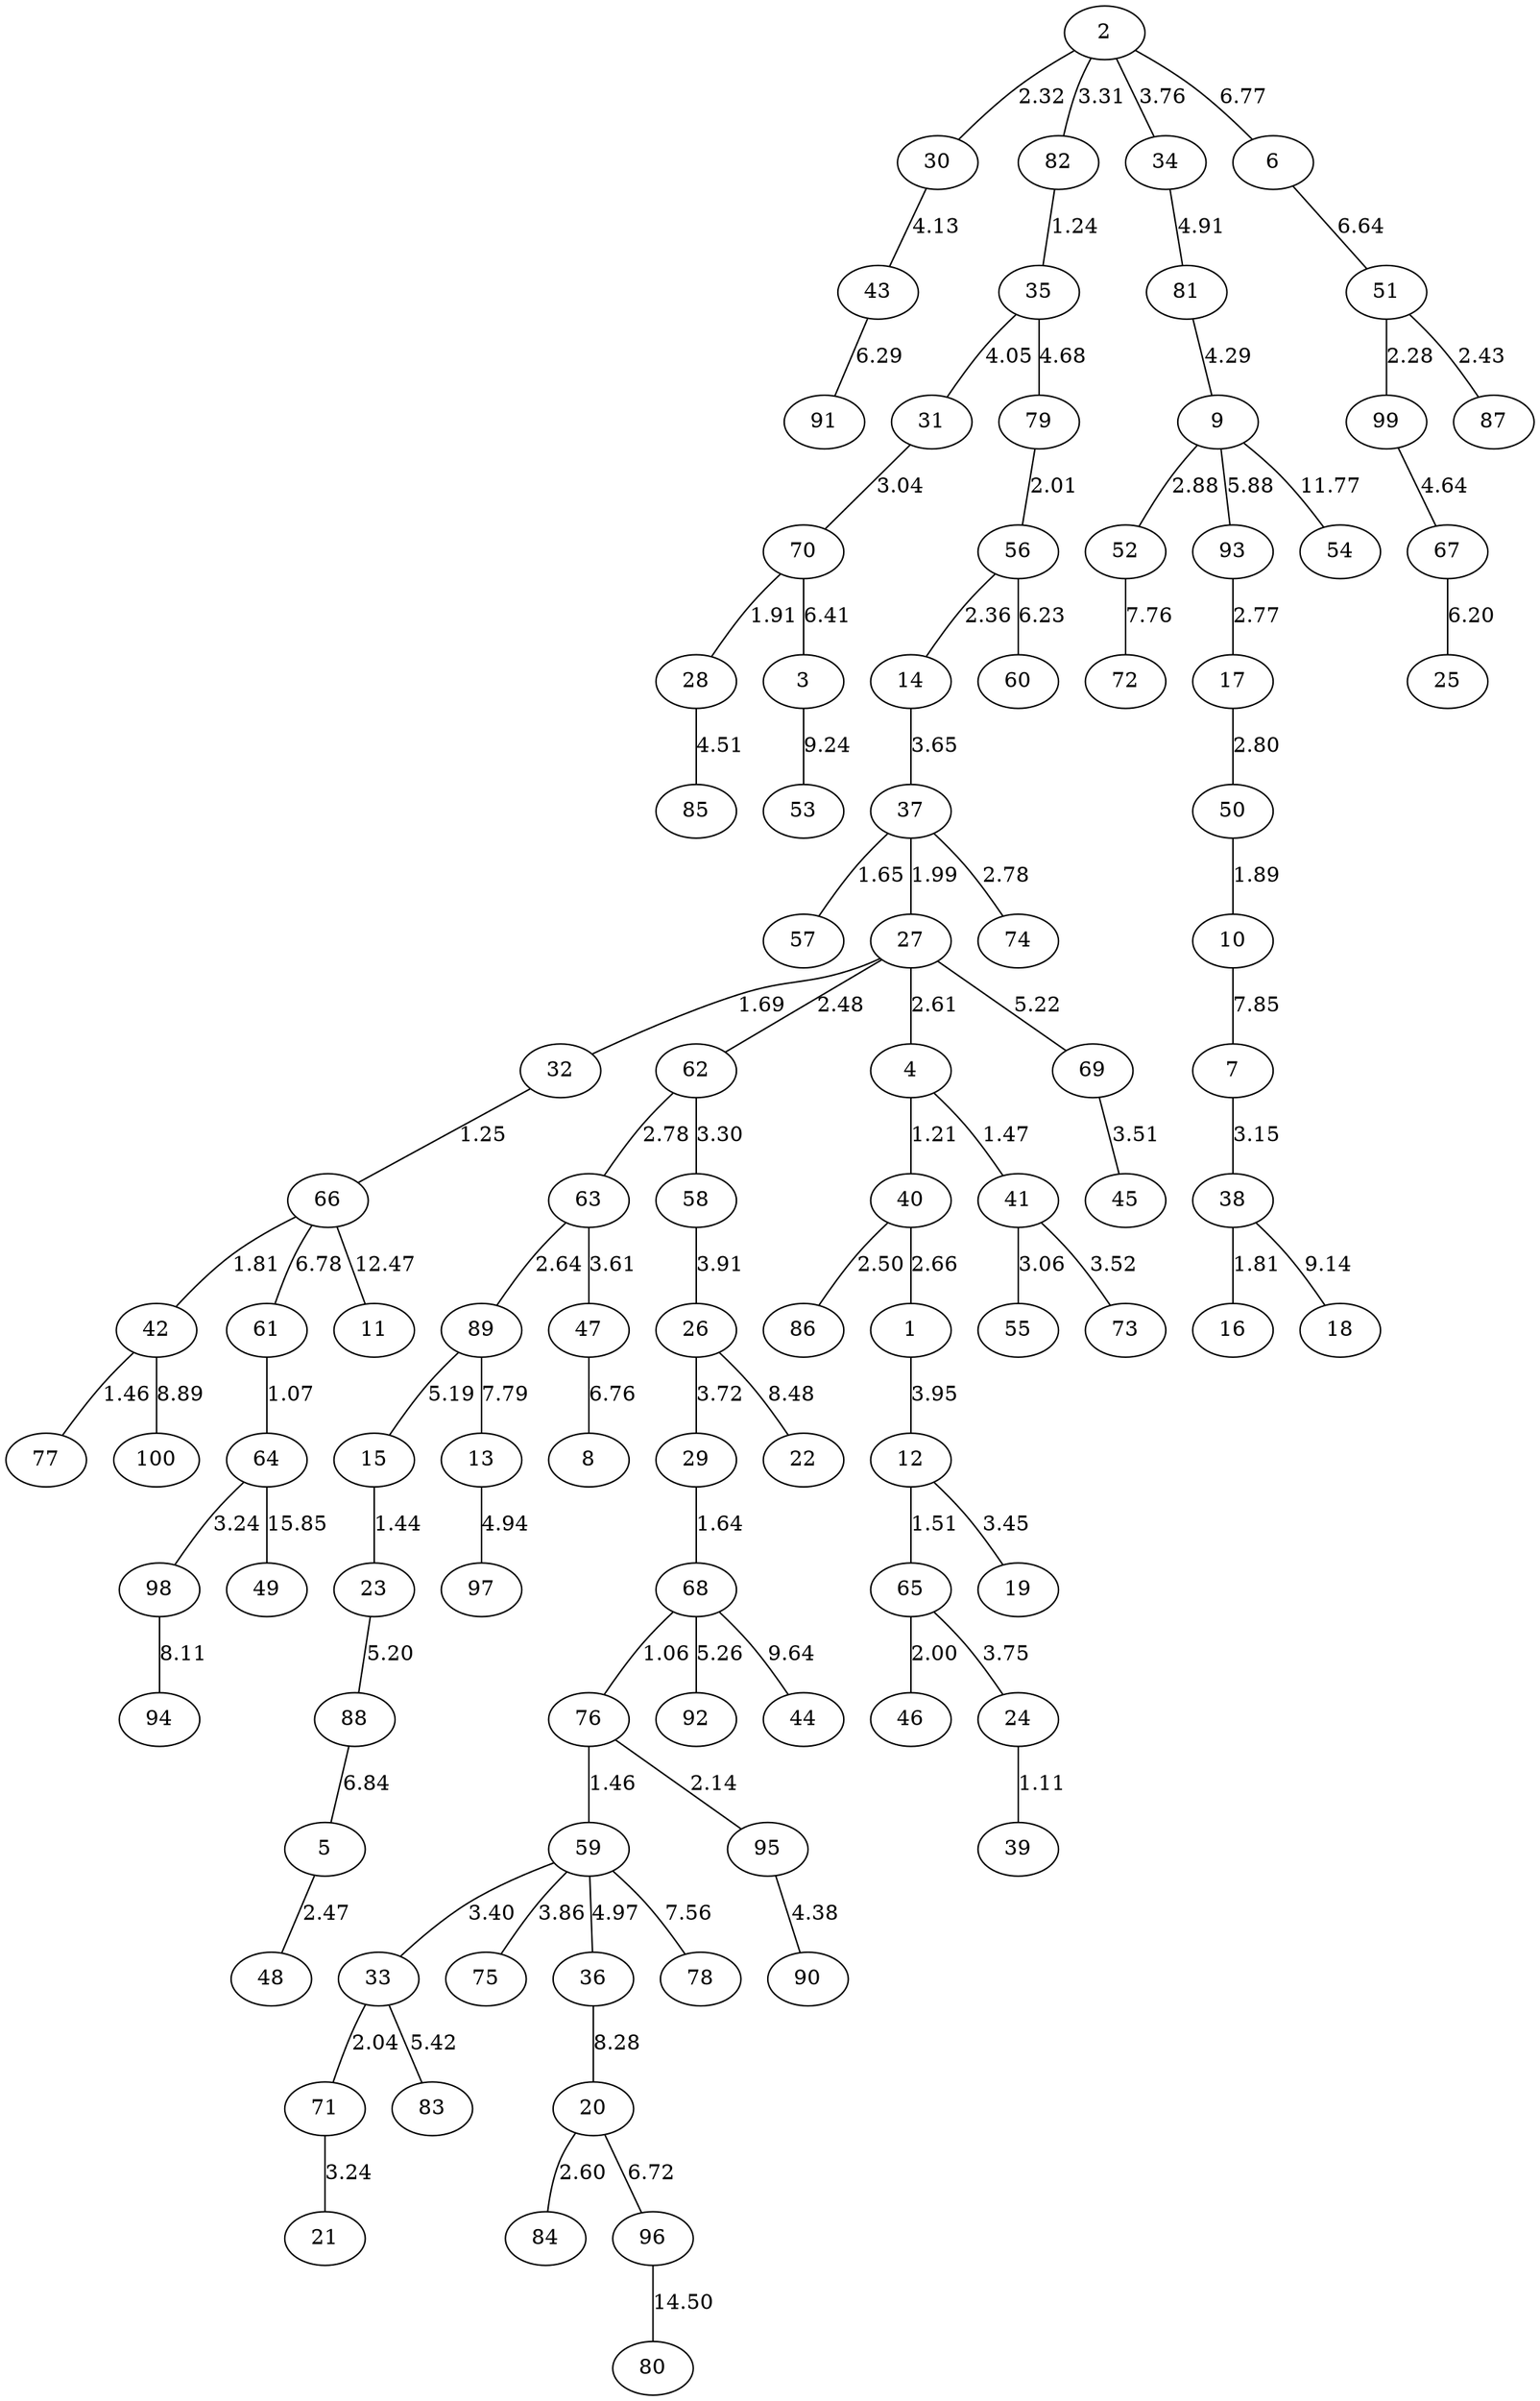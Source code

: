 graph {
2--30[label=2.32]
2--82[label=3.31]
82--35[label=1.24]
2--34[label=3.76]
35--31[label=4.05]
31--70[label=3.04]
70--28[label=1.91]
30--43[label=4.13]
28--85[label=4.51]
35--79[label=4.68]
79--56[label=2.01]
56--14[label=2.36]
14--37[label=3.65]
37--57[label=1.65]
37--27[label=1.99]
27--32[label=1.69]
32--66[label=1.25]
66--42[label=1.81]
42--77[label=1.46]
27--62[label=2.48]
27--4[label=2.61]
4--40[label=1.21]
4--41[label=1.47]
40--86[label=2.50]
40--1[label=2.66]
62--63[label=2.78]
63--89[label=2.64]
37--74[label=2.78]
41--55[label=3.06]
62--58[label=3.30]
41--73[label=3.52]
63--47[label=3.61]
58--26[label=3.91]
26--29[label=3.72]
29--68[label=1.64]
68--76[label=1.06]
76--59[label=1.46]
76--95[label=2.14]
59--33[label=3.40]
33--71[label=2.04]
71--21[label=3.24]
59--75[label=3.86]
1--12[label=3.95]
12--65[label=1.51]
65--46[label=2.00]
12--19[label=3.45]
65--24[label=3.75]
24--39[label=1.11]
95--90[label=4.38]
34--81[label=4.91]
81--9[label=4.29]
9--52[label=2.88]
59--36[label=4.97]
89--15[label=5.19]
15--23[label=1.44]
23--88[label=5.20]
27--69[label=5.22]
69--45[label=3.51]
68--92[label=5.26]
33--83[label=5.42]
9--93[label=5.88]
93--17[label=2.77]
17--50[label=2.80]
50--10[label=1.89]
56--60[label=6.23]
43--91[label=6.29]
70--3[label=6.41]
47--8[label=6.76]
2--6[label=6.77]
6--51[label=6.64]
51--99[label=2.28]
51--87[label=2.43]
99--67[label=4.64]
67--25[label=6.20]
66--61[label=6.78]
61--64[label=1.07]
64--98[label=3.24]
88--5[label=6.84]
5--48[label=2.47]
59--78[label=7.56]
52--72[label=7.76]
89--13[label=7.79]
13--97[label=4.94]
10--7[label=7.85]
7--38[label=3.15]
38--16[label=1.81]
98--94[label=8.11]
36--20[label=8.28]
20--84[label=2.60]
20--96[label=6.72]
26--22[label=8.48]
42--100[label=8.89]
38--18[label=9.14]
3--53[label=9.24]
68--44[label=9.64]
9--54[label=11.77]
66--11[label=12.47]
96--80[label=14.50]
64--49[label=15.85]
}
